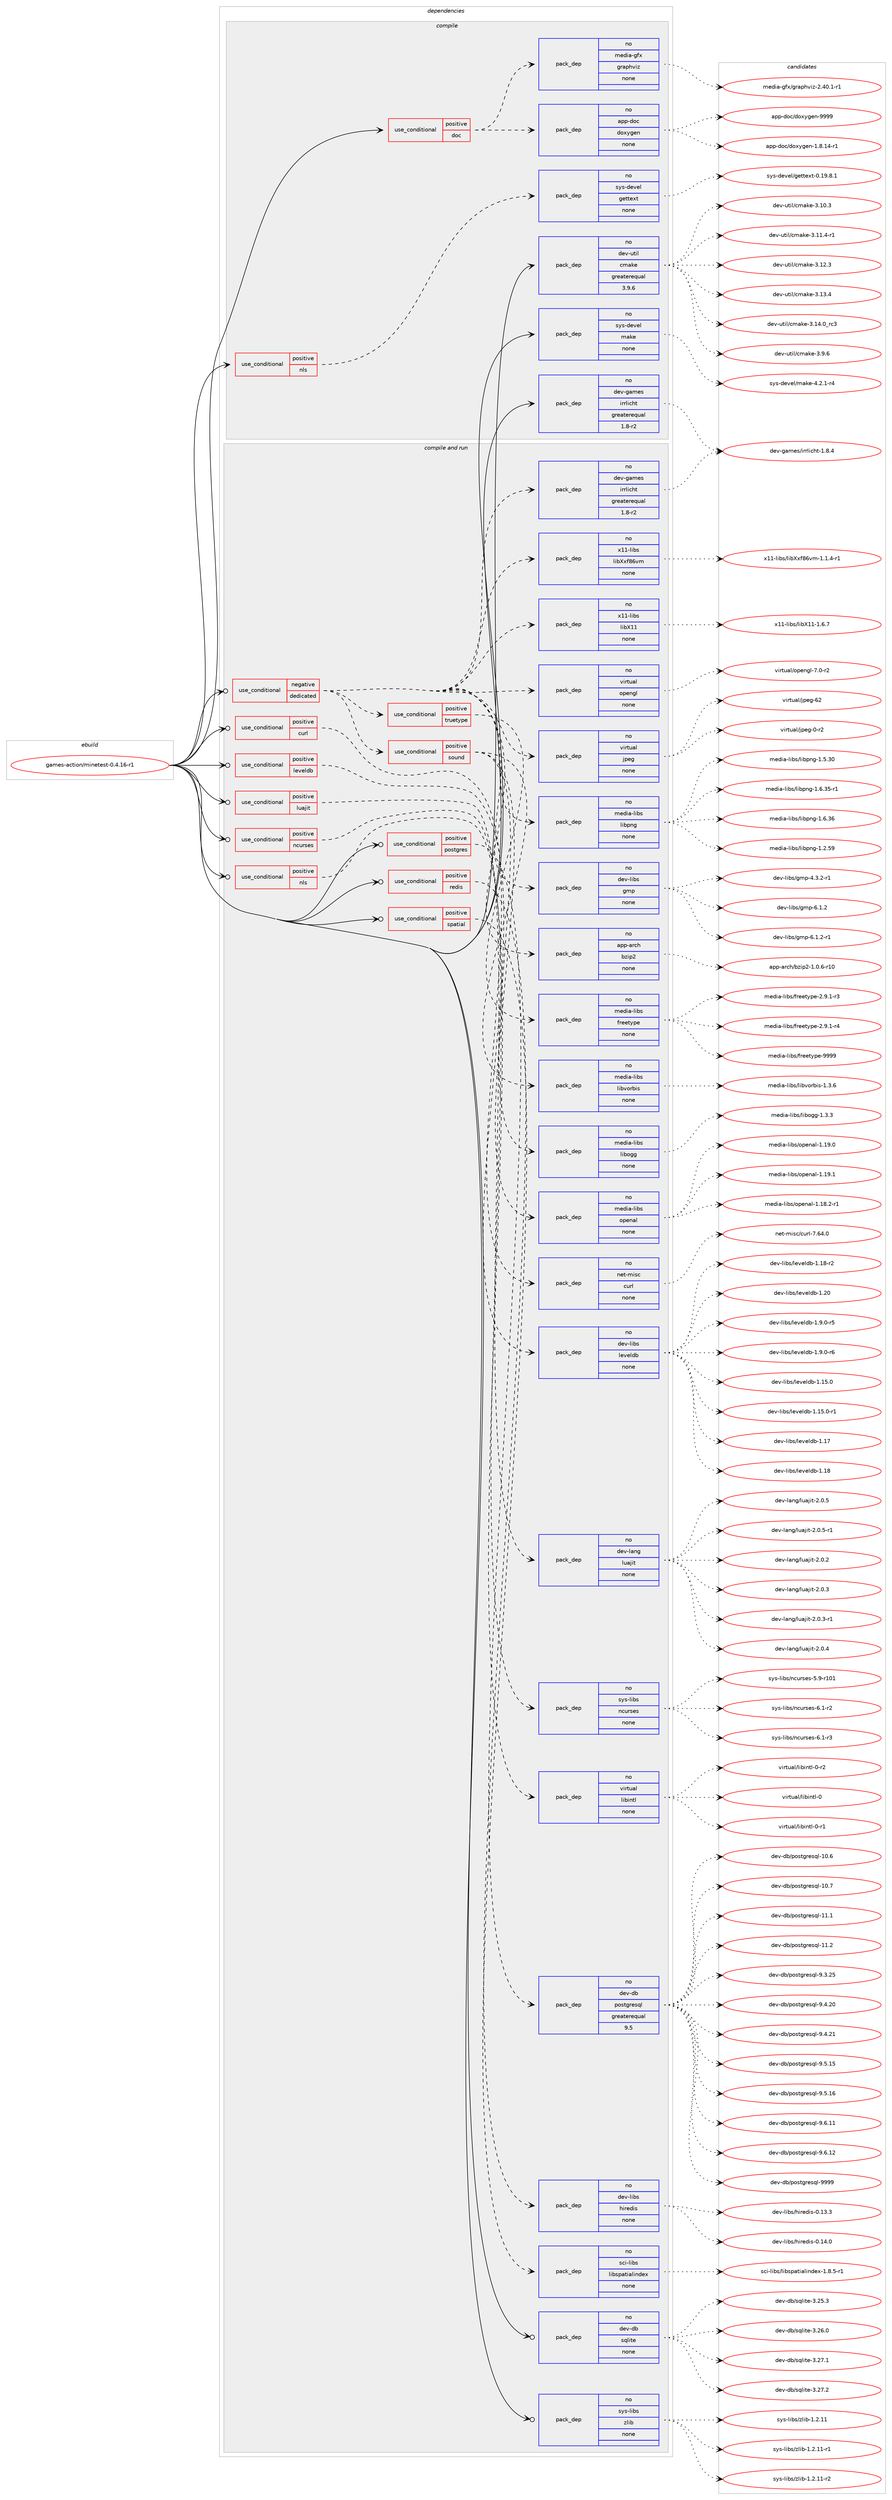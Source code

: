 digraph prolog {

# *************
# Graph options
# *************

newrank=true;
concentrate=true;
compound=true;
graph [rankdir=LR,fontname=Helvetica,fontsize=10,ranksep=1.5];#, ranksep=2.5, nodesep=0.2];
edge  [arrowhead=vee];
node  [fontname=Helvetica,fontsize=10];

# **********
# The ebuild
# **********

subgraph cluster_leftcol {
color=gray;
rank=same;
label=<<i>ebuild</i>>;
id [label="games-action/minetest-0.4.16-r1", color=red, width=4, href="../games-action/minetest-0.4.16-r1.svg"];
}

# ****************
# The dependencies
# ****************

subgraph cluster_midcol {
color=gray;
label=<<i>dependencies</i>>;
subgraph cluster_compile {
fillcolor="#eeeeee";
style=filled;
label=<<i>compile</i>>;
subgraph cond426016 {
dependency1553447 [label=<<TABLE BORDER="0" CELLBORDER="1" CELLSPACING="0" CELLPADDING="4"><TR><TD ROWSPAN="3" CELLPADDING="10">use_conditional</TD></TR><TR><TD>positive</TD></TR><TR><TD>doc</TD></TR></TABLE>>, shape=none, color=red];
subgraph pack1103651 {
dependency1553448 [label=<<TABLE BORDER="0" CELLBORDER="1" CELLSPACING="0" CELLPADDING="4" WIDTH="220"><TR><TD ROWSPAN="6" CELLPADDING="30">pack_dep</TD></TR><TR><TD WIDTH="110">no</TD></TR><TR><TD>app-doc</TD></TR><TR><TD>doxygen</TD></TR><TR><TD>none</TD></TR><TR><TD></TD></TR></TABLE>>, shape=none, color=blue];
}
dependency1553447:e -> dependency1553448:w [weight=20,style="dashed",arrowhead="vee"];
subgraph pack1103652 {
dependency1553449 [label=<<TABLE BORDER="0" CELLBORDER="1" CELLSPACING="0" CELLPADDING="4" WIDTH="220"><TR><TD ROWSPAN="6" CELLPADDING="30">pack_dep</TD></TR><TR><TD WIDTH="110">no</TD></TR><TR><TD>media-gfx</TD></TR><TR><TD>graphviz</TD></TR><TR><TD>none</TD></TR><TR><TD></TD></TR></TABLE>>, shape=none, color=blue];
}
dependency1553447:e -> dependency1553449:w [weight=20,style="dashed",arrowhead="vee"];
}
id:e -> dependency1553447:w [weight=20,style="solid",arrowhead="vee"];
subgraph cond426017 {
dependency1553450 [label=<<TABLE BORDER="0" CELLBORDER="1" CELLSPACING="0" CELLPADDING="4"><TR><TD ROWSPAN="3" CELLPADDING="10">use_conditional</TD></TR><TR><TD>positive</TD></TR><TR><TD>nls</TD></TR></TABLE>>, shape=none, color=red];
subgraph pack1103653 {
dependency1553451 [label=<<TABLE BORDER="0" CELLBORDER="1" CELLSPACING="0" CELLPADDING="4" WIDTH="220"><TR><TD ROWSPAN="6" CELLPADDING="30">pack_dep</TD></TR><TR><TD WIDTH="110">no</TD></TR><TR><TD>sys-devel</TD></TR><TR><TD>gettext</TD></TR><TR><TD>none</TD></TR><TR><TD></TD></TR></TABLE>>, shape=none, color=blue];
}
dependency1553450:e -> dependency1553451:w [weight=20,style="dashed",arrowhead="vee"];
}
id:e -> dependency1553450:w [weight=20,style="solid",arrowhead="vee"];
subgraph pack1103654 {
dependency1553452 [label=<<TABLE BORDER="0" CELLBORDER="1" CELLSPACING="0" CELLPADDING="4" WIDTH="220"><TR><TD ROWSPAN="6" CELLPADDING="30">pack_dep</TD></TR><TR><TD WIDTH="110">no</TD></TR><TR><TD>dev-games</TD></TR><TR><TD>irrlicht</TD></TR><TR><TD>greaterequal</TD></TR><TR><TD>1.8-r2</TD></TR></TABLE>>, shape=none, color=blue];
}
id:e -> dependency1553452:w [weight=20,style="solid",arrowhead="vee"];
subgraph pack1103655 {
dependency1553453 [label=<<TABLE BORDER="0" CELLBORDER="1" CELLSPACING="0" CELLPADDING="4" WIDTH="220"><TR><TD ROWSPAN="6" CELLPADDING="30">pack_dep</TD></TR><TR><TD WIDTH="110">no</TD></TR><TR><TD>dev-util</TD></TR><TR><TD>cmake</TD></TR><TR><TD>greaterequal</TD></TR><TR><TD>3.9.6</TD></TR></TABLE>>, shape=none, color=blue];
}
id:e -> dependency1553453:w [weight=20,style="solid",arrowhead="vee"];
subgraph pack1103656 {
dependency1553454 [label=<<TABLE BORDER="0" CELLBORDER="1" CELLSPACING="0" CELLPADDING="4" WIDTH="220"><TR><TD ROWSPAN="6" CELLPADDING="30">pack_dep</TD></TR><TR><TD WIDTH="110">no</TD></TR><TR><TD>sys-devel</TD></TR><TR><TD>make</TD></TR><TR><TD>none</TD></TR><TR><TD></TD></TR></TABLE>>, shape=none, color=blue];
}
id:e -> dependency1553454:w [weight=20,style="solid",arrowhead="vee"];
}
subgraph cluster_compileandrun {
fillcolor="#eeeeee";
style=filled;
label=<<i>compile and run</i>>;
subgraph cond426018 {
dependency1553455 [label=<<TABLE BORDER="0" CELLBORDER="1" CELLSPACING="0" CELLPADDING="4"><TR><TD ROWSPAN="3" CELLPADDING="10">use_conditional</TD></TR><TR><TD>negative</TD></TR><TR><TD>dedicated</TD></TR></TABLE>>, shape=none, color=red];
subgraph pack1103657 {
dependency1553456 [label=<<TABLE BORDER="0" CELLBORDER="1" CELLSPACING="0" CELLPADDING="4" WIDTH="220"><TR><TD ROWSPAN="6" CELLPADDING="30">pack_dep</TD></TR><TR><TD WIDTH="110">no</TD></TR><TR><TD>app-arch</TD></TR><TR><TD>bzip2</TD></TR><TR><TD>none</TD></TR><TR><TD></TD></TR></TABLE>>, shape=none, color=blue];
}
dependency1553455:e -> dependency1553456:w [weight=20,style="dashed",arrowhead="vee"];
subgraph pack1103658 {
dependency1553457 [label=<<TABLE BORDER="0" CELLBORDER="1" CELLSPACING="0" CELLPADDING="4" WIDTH="220"><TR><TD ROWSPAN="6" CELLPADDING="30">pack_dep</TD></TR><TR><TD WIDTH="110">no</TD></TR><TR><TD>dev-games</TD></TR><TR><TD>irrlicht</TD></TR><TR><TD>greaterequal</TD></TR><TR><TD>1.8-r2</TD></TR></TABLE>>, shape=none, color=blue];
}
dependency1553455:e -> dependency1553457:w [weight=20,style="dashed",arrowhead="vee"];
subgraph pack1103659 {
dependency1553458 [label=<<TABLE BORDER="0" CELLBORDER="1" CELLSPACING="0" CELLPADDING="4" WIDTH="220"><TR><TD ROWSPAN="6" CELLPADDING="30">pack_dep</TD></TR><TR><TD WIDTH="110">no</TD></TR><TR><TD>dev-libs</TD></TR><TR><TD>gmp</TD></TR><TR><TD>none</TD></TR><TR><TD></TD></TR></TABLE>>, shape=none, color=blue];
}
dependency1553455:e -> dependency1553458:w [weight=20,style="dashed",arrowhead="vee"];
subgraph pack1103660 {
dependency1553459 [label=<<TABLE BORDER="0" CELLBORDER="1" CELLSPACING="0" CELLPADDING="4" WIDTH="220"><TR><TD ROWSPAN="6" CELLPADDING="30">pack_dep</TD></TR><TR><TD WIDTH="110">no</TD></TR><TR><TD>media-libs</TD></TR><TR><TD>libpng</TD></TR><TR><TD>none</TD></TR><TR><TD></TD></TR></TABLE>>, shape=none, color=blue];
}
dependency1553455:e -> dependency1553459:w [weight=20,style="dashed",arrowhead="vee"];
subgraph pack1103661 {
dependency1553460 [label=<<TABLE BORDER="0" CELLBORDER="1" CELLSPACING="0" CELLPADDING="4" WIDTH="220"><TR><TD ROWSPAN="6" CELLPADDING="30">pack_dep</TD></TR><TR><TD WIDTH="110">no</TD></TR><TR><TD>virtual</TD></TR><TR><TD>jpeg</TD></TR><TR><TD>none</TD></TR><TR><TD></TD></TR></TABLE>>, shape=none, color=blue];
}
dependency1553455:e -> dependency1553460:w [weight=20,style="dashed",arrowhead="vee"];
subgraph pack1103662 {
dependency1553461 [label=<<TABLE BORDER="0" CELLBORDER="1" CELLSPACING="0" CELLPADDING="4" WIDTH="220"><TR><TD ROWSPAN="6" CELLPADDING="30">pack_dep</TD></TR><TR><TD WIDTH="110">no</TD></TR><TR><TD>virtual</TD></TR><TR><TD>opengl</TD></TR><TR><TD>none</TD></TR><TR><TD></TD></TR></TABLE>>, shape=none, color=blue];
}
dependency1553455:e -> dependency1553461:w [weight=20,style="dashed",arrowhead="vee"];
subgraph pack1103663 {
dependency1553462 [label=<<TABLE BORDER="0" CELLBORDER="1" CELLSPACING="0" CELLPADDING="4" WIDTH="220"><TR><TD ROWSPAN="6" CELLPADDING="30">pack_dep</TD></TR><TR><TD WIDTH="110">no</TD></TR><TR><TD>x11-libs</TD></TR><TR><TD>libX11</TD></TR><TR><TD>none</TD></TR><TR><TD></TD></TR></TABLE>>, shape=none, color=blue];
}
dependency1553455:e -> dependency1553462:w [weight=20,style="dashed",arrowhead="vee"];
subgraph pack1103664 {
dependency1553463 [label=<<TABLE BORDER="0" CELLBORDER="1" CELLSPACING="0" CELLPADDING="4" WIDTH="220"><TR><TD ROWSPAN="6" CELLPADDING="30">pack_dep</TD></TR><TR><TD WIDTH="110">no</TD></TR><TR><TD>x11-libs</TD></TR><TR><TD>libXxf86vm</TD></TR><TR><TD>none</TD></TR><TR><TD></TD></TR></TABLE>>, shape=none, color=blue];
}
dependency1553455:e -> dependency1553463:w [weight=20,style="dashed",arrowhead="vee"];
subgraph cond426019 {
dependency1553464 [label=<<TABLE BORDER="0" CELLBORDER="1" CELLSPACING="0" CELLPADDING="4"><TR><TD ROWSPAN="3" CELLPADDING="10">use_conditional</TD></TR><TR><TD>positive</TD></TR><TR><TD>sound</TD></TR></TABLE>>, shape=none, color=red];
subgraph pack1103665 {
dependency1553465 [label=<<TABLE BORDER="0" CELLBORDER="1" CELLSPACING="0" CELLPADDING="4" WIDTH="220"><TR><TD ROWSPAN="6" CELLPADDING="30">pack_dep</TD></TR><TR><TD WIDTH="110">no</TD></TR><TR><TD>media-libs</TD></TR><TR><TD>libogg</TD></TR><TR><TD>none</TD></TR><TR><TD></TD></TR></TABLE>>, shape=none, color=blue];
}
dependency1553464:e -> dependency1553465:w [weight=20,style="dashed",arrowhead="vee"];
subgraph pack1103666 {
dependency1553466 [label=<<TABLE BORDER="0" CELLBORDER="1" CELLSPACING="0" CELLPADDING="4" WIDTH="220"><TR><TD ROWSPAN="6" CELLPADDING="30">pack_dep</TD></TR><TR><TD WIDTH="110">no</TD></TR><TR><TD>media-libs</TD></TR><TR><TD>libvorbis</TD></TR><TR><TD>none</TD></TR><TR><TD></TD></TR></TABLE>>, shape=none, color=blue];
}
dependency1553464:e -> dependency1553466:w [weight=20,style="dashed",arrowhead="vee"];
subgraph pack1103667 {
dependency1553467 [label=<<TABLE BORDER="0" CELLBORDER="1" CELLSPACING="0" CELLPADDING="4" WIDTH="220"><TR><TD ROWSPAN="6" CELLPADDING="30">pack_dep</TD></TR><TR><TD WIDTH="110">no</TD></TR><TR><TD>media-libs</TD></TR><TR><TD>openal</TD></TR><TR><TD>none</TD></TR><TR><TD></TD></TR></TABLE>>, shape=none, color=blue];
}
dependency1553464:e -> dependency1553467:w [weight=20,style="dashed",arrowhead="vee"];
}
dependency1553455:e -> dependency1553464:w [weight=20,style="dashed",arrowhead="vee"];
subgraph cond426020 {
dependency1553468 [label=<<TABLE BORDER="0" CELLBORDER="1" CELLSPACING="0" CELLPADDING="4"><TR><TD ROWSPAN="3" CELLPADDING="10">use_conditional</TD></TR><TR><TD>positive</TD></TR><TR><TD>truetype</TD></TR></TABLE>>, shape=none, color=red];
subgraph pack1103668 {
dependency1553469 [label=<<TABLE BORDER="0" CELLBORDER="1" CELLSPACING="0" CELLPADDING="4" WIDTH="220"><TR><TD ROWSPAN="6" CELLPADDING="30">pack_dep</TD></TR><TR><TD WIDTH="110">no</TD></TR><TR><TD>media-libs</TD></TR><TR><TD>freetype</TD></TR><TR><TD>none</TD></TR><TR><TD></TD></TR></TABLE>>, shape=none, color=blue];
}
dependency1553468:e -> dependency1553469:w [weight=20,style="dashed",arrowhead="vee"];
}
dependency1553455:e -> dependency1553468:w [weight=20,style="dashed",arrowhead="vee"];
}
id:e -> dependency1553455:w [weight=20,style="solid",arrowhead="odotvee"];
subgraph cond426021 {
dependency1553470 [label=<<TABLE BORDER="0" CELLBORDER="1" CELLSPACING="0" CELLPADDING="4"><TR><TD ROWSPAN="3" CELLPADDING="10">use_conditional</TD></TR><TR><TD>positive</TD></TR><TR><TD>curl</TD></TR></TABLE>>, shape=none, color=red];
subgraph pack1103669 {
dependency1553471 [label=<<TABLE BORDER="0" CELLBORDER="1" CELLSPACING="0" CELLPADDING="4" WIDTH="220"><TR><TD ROWSPAN="6" CELLPADDING="30">pack_dep</TD></TR><TR><TD WIDTH="110">no</TD></TR><TR><TD>net-misc</TD></TR><TR><TD>curl</TD></TR><TR><TD>none</TD></TR><TR><TD></TD></TR></TABLE>>, shape=none, color=blue];
}
dependency1553470:e -> dependency1553471:w [weight=20,style="dashed",arrowhead="vee"];
}
id:e -> dependency1553470:w [weight=20,style="solid",arrowhead="odotvee"];
subgraph cond426022 {
dependency1553472 [label=<<TABLE BORDER="0" CELLBORDER="1" CELLSPACING="0" CELLPADDING="4"><TR><TD ROWSPAN="3" CELLPADDING="10">use_conditional</TD></TR><TR><TD>positive</TD></TR><TR><TD>leveldb</TD></TR></TABLE>>, shape=none, color=red];
subgraph pack1103670 {
dependency1553473 [label=<<TABLE BORDER="0" CELLBORDER="1" CELLSPACING="0" CELLPADDING="4" WIDTH="220"><TR><TD ROWSPAN="6" CELLPADDING="30">pack_dep</TD></TR><TR><TD WIDTH="110">no</TD></TR><TR><TD>dev-libs</TD></TR><TR><TD>leveldb</TD></TR><TR><TD>none</TD></TR><TR><TD></TD></TR></TABLE>>, shape=none, color=blue];
}
dependency1553472:e -> dependency1553473:w [weight=20,style="dashed",arrowhead="vee"];
}
id:e -> dependency1553472:w [weight=20,style="solid",arrowhead="odotvee"];
subgraph cond426023 {
dependency1553474 [label=<<TABLE BORDER="0" CELLBORDER="1" CELLSPACING="0" CELLPADDING="4"><TR><TD ROWSPAN="3" CELLPADDING="10">use_conditional</TD></TR><TR><TD>positive</TD></TR><TR><TD>luajit</TD></TR></TABLE>>, shape=none, color=red];
subgraph pack1103671 {
dependency1553475 [label=<<TABLE BORDER="0" CELLBORDER="1" CELLSPACING="0" CELLPADDING="4" WIDTH="220"><TR><TD ROWSPAN="6" CELLPADDING="30">pack_dep</TD></TR><TR><TD WIDTH="110">no</TD></TR><TR><TD>dev-lang</TD></TR><TR><TD>luajit</TD></TR><TR><TD>none</TD></TR><TR><TD></TD></TR></TABLE>>, shape=none, color=blue];
}
dependency1553474:e -> dependency1553475:w [weight=20,style="dashed",arrowhead="vee"];
}
id:e -> dependency1553474:w [weight=20,style="solid",arrowhead="odotvee"];
subgraph cond426024 {
dependency1553476 [label=<<TABLE BORDER="0" CELLBORDER="1" CELLSPACING="0" CELLPADDING="4"><TR><TD ROWSPAN="3" CELLPADDING="10">use_conditional</TD></TR><TR><TD>positive</TD></TR><TR><TD>ncurses</TD></TR></TABLE>>, shape=none, color=red];
subgraph pack1103672 {
dependency1553477 [label=<<TABLE BORDER="0" CELLBORDER="1" CELLSPACING="0" CELLPADDING="4" WIDTH="220"><TR><TD ROWSPAN="6" CELLPADDING="30">pack_dep</TD></TR><TR><TD WIDTH="110">no</TD></TR><TR><TD>sys-libs</TD></TR><TR><TD>ncurses</TD></TR><TR><TD>none</TD></TR><TR><TD></TD></TR></TABLE>>, shape=none, color=blue];
}
dependency1553476:e -> dependency1553477:w [weight=20,style="dashed",arrowhead="vee"];
}
id:e -> dependency1553476:w [weight=20,style="solid",arrowhead="odotvee"];
subgraph cond426025 {
dependency1553478 [label=<<TABLE BORDER="0" CELLBORDER="1" CELLSPACING="0" CELLPADDING="4"><TR><TD ROWSPAN="3" CELLPADDING="10">use_conditional</TD></TR><TR><TD>positive</TD></TR><TR><TD>nls</TD></TR></TABLE>>, shape=none, color=red];
subgraph pack1103673 {
dependency1553479 [label=<<TABLE BORDER="0" CELLBORDER="1" CELLSPACING="0" CELLPADDING="4" WIDTH="220"><TR><TD ROWSPAN="6" CELLPADDING="30">pack_dep</TD></TR><TR><TD WIDTH="110">no</TD></TR><TR><TD>virtual</TD></TR><TR><TD>libintl</TD></TR><TR><TD>none</TD></TR><TR><TD></TD></TR></TABLE>>, shape=none, color=blue];
}
dependency1553478:e -> dependency1553479:w [weight=20,style="dashed",arrowhead="vee"];
}
id:e -> dependency1553478:w [weight=20,style="solid",arrowhead="odotvee"];
subgraph cond426026 {
dependency1553480 [label=<<TABLE BORDER="0" CELLBORDER="1" CELLSPACING="0" CELLPADDING="4"><TR><TD ROWSPAN="3" CELLPADDING="10">use_conditional</TD></TR><TR><TD>positive</TD></TR><TR><TD>postgres</TD></TR></TABLE>>, shape=none, color=red];
subgraph pack1103674 {
dependency1553481 [label=<<TABLE BORDER="0" CELLBORDER="1" CELLSPACING="0" CELLPADDING="4" WIDTH="220"><TR><TD ROWSPAN="6" CELLPADDING="30">pack_dep</TD></TR><TR><TD WIDTH="110">no</TD></TR><TR><TD>dev-db</TD></TR><TR><TD>postgresql</TD></TR><TR><TD>greaterequal</TD></TR><TR><TD>9.5</TD></TR></TABLE>>, shape=none, color=blue];
}
dependency1553480:e -> dependency1553481:w [weight=20,style="dashed",arrowhead="vee"];
}
id:e -> dependency1553480:w [weight=20,style="solid",arrowhead="odotvee"];
subgraph cond426027 {
dependency1553482 [label=<<TABLE BORDER="0" CELLBORDER="1" CELLSPACING="0" CELLPADDING="4"><TR><TD ROWSPAN="3" CELLPADDING="10">use_conditional</TD></TR><TR><TD>positive</TD></TR><TR><TD>redis</TD></TR></TABLE>>, shape=none, color=red];
subgraph pack1103675 {
dependency1553483 [label=<<TABLE BORDER="0" CELLBORDER="1" CELLSPACING="0" CELLPADDING="4" WIDTH="220"><TR><TD ROWSPAN="6" CELLPADDING="30">pack_dep</TD></TR><TR><TD WIDTH="110">no</TD></TR><TR><TD>dev-libs</TD></TR><TR><TD>hiredis</TD></TR><TR><TD>none</TD></TR><TR><TD></TD></TR></TABLE>>, shape=none, color=blue];
}
dependency1553482:e -> dependency1553483:w [weight=20,style="dashed",arrowhead="vee"];
}
id:e -> dependency1553482:w [weight=20,style="solid",arrowhead="odotvee"];
subgraph cond426028 {
dependency1553484 [label=<<TABLE BORDER="0" CELLBORDER="1" CELLSPACING="0" CELLPADDING="4"><TR><TD ROWSPAN="3" CELLPADDING="10">use_conditional</TD></TR><TR><TD>positive</TD></TR><TR><TD>spatial</TD></TR></TABLE>>, shape=none, color=red];
subgraph pack1103676 {
dependency1553485 [label=<<TABLE BORDER="0" CELLBORDER="1" CELLSPACING="0" CELLPADDING="4" WIDTH="220"><TR><TD ROWSPAN="6" CELLPADDING="30">pack_dep</TD></TR><TR><TD WIDTH="110">no</TD></TR><TR><TD>sci-libs</TD></TR><TR><TD>libspatialindex</TD></TR><TR><TD>none</TD></TR><TR><TD></TD></TR></TABLE>>, shape=none, color=blue];
}
dependency1553484:e -> dependency1553485:w [weight=20,style="dashed",arrowhead="vee"];
}
id:e -> dependency1553484:w [weight=20,style="solid",arrowhead="odotvee"];
subgraph pack1103677 {
dependency1553486 [label=<<TABLE BORDER="0" CELLBORDER="1" CELLSPACING="0" CELLPADDING="4" WIDTH="220"><TR><TD ROWSPAN="6" CELLPADDING="30">pack_dep</TD></TR><TR><TD WIDTH="110">no</TD></TR><TR><TD>dev-db</TD></TR><TR><TD>sqlite</TD></TR><TR><TD>none</TD></TR><TR><TD></TD></TR></TABLE>>, shape=none, color=blue];
}
id:e -> dependency1553486:w [weight=20,style="solid",arrowhead="odotvee"];
subgraph pack1103678 {
dependency1553487 [label=<<TABLE BORDER="0" CELLBORDER="1" CELLSPACING="0" CELLPADDING="4" WIDTH="220"><TR><TD ROWSPAN="6" CELLPADDING="30">pack_dep</TD></TR><TR><TD WIDTH="110">no</TD></TR><TR><TD>sys-libs</TD></TR><TR><TD>zlib</TD></TR><TR><TD>none</TD></TR><TR><TD></TD></TR></TABLE>>, shape=none, color=blue];
}
id:e -> dependency1553487:w [weight=20,style="solid",arrowhead="odotvee"];
}
subgraph cluster_run {
fillcolor="#eeeeee";
style=filled;
label=<<i>run</i>>;
}
}

# **************
# The candidates
# **************

subgraph cluster_choices {
rank=same;
color=gray;
label=<<i>candidates</i>>;

subgraph choice1103651 {
color=black;
nodesep=1;
choice97112112451001119947100111120121103101110454946564649524511449 [label="app-doc/doxygen-1.8.14-r1", color=red, width=4,href="../app-doc/doxygen-1.8.14-r1.svg"];
choice971121124510011199471001111201211031011104557575757 [label="app-doc/doxygen-9999", color=red, width=4,href="../app-doc/doxygen-9999.svg"];
dependency1553448:e -> choice97112112451001119947100111120121103101110454946564649524511449:w [style=dotted,weight="100"];
dependency1553448:e -> choice971121124510011199471001111201211031011104557575757:w [style=dotted,weight="100"];
}
subgraph choice1103652 {
color=black;
nodesep=1;
choice10910110010597451031021204710311497112104118105122455046524846494511449 [label="media-gfx/graphviz-2.40.1-r1", color=red, width=4,href="../media-gfx/graphviz-2.40.1-r1.svg"];
dependency1553449:e -> choice10910110010597451031021204710311497112104118105122455046524846494511449:w [style=dotted,weight="100"];
}
subgraph choice1103653 {
color=black;
nodesep=1;
choice1151211154510010111810110847103101116116101120116454846495746564649 [label="sys-devel/gettext-0.19.8.1", color=red, width=4,href="../sys-devel/gettext-0.19.8.1.svg"];
dependency1553451:e -> choice1151211154510010111810110847103101116116101120116454846495746564649:w [style=dotted,weight="100"];
}
subgraph choice1103654 {
color=black;
nodesep=1;
choice10010111845103971091011154710511411410810599104116454946564652 [label="dev-games/irrlicht-1.8.4", color=red, width=4,href="../dev-games/irrlicht-1.8.4.svg"];
dependency1553452:e -> choice10010111845103971091011154710511411410810599104116454946564652:w [style=dotted,weight="100"];
}
subgraph choice1103655 {
color=black;
nodesep=1;
choice1001011184511711610510847991099710710145514649484651 [label="dev-util/cmake-3.10.3", color=red, width=4,href="../dev-util/cmake-3.10.3.svg"];
choice10010111845117116105108479910997107101455146494946524511449 [label="dev-util/cmake-3.11.4-r1", color=red, width=4,href="../dev-util/cmake-3.11.4-r1.svg"];
choice1001011184511711610510847991099710710145514649504651 [label="dev-util/cmake-3.12.3", color=red, width=4,href="../dev-util/cmake-3.12.3.svg"];
choice1001011184511711610510847991099710710145514649514652 [label="dev-util/cmake-3.13.4", color=red, width=4,href="../dev-util/cmake-3.13.4.svg"];
choice1001011184511711610510847991099710710145514649524648951149951 [label="dev-util/cmake-3.14.0_rc3", color=red, width=4,href="../dev-util/cmake-3.14.0_rc3.svg"];
choice10010111845117116105108479910997107101455146574654 [label="dev-util/cmake-3.9.6", color=red, width=4,href="../dev-util/cmake-3.9.6.svg"];
dependency1553453:e -> choice1001011184511711610510847991099710710145514649484651:w [style=dotted,weight="100"];
dependency1553453:e -> choice10010111845117116105108479910997107101455146494946524511449:w [style=dotted,weight="100"];
dependency1553453:e -> choice1001011184511711610510847991099710710145514649504651:w [style=dotted,weight="100"];
dependency1553453:e -> choice1001011184511711610510847991099710710145514649514652:w [style=dotted,weight="100"];
dependency1553453:e -> choice1001011184511711610510847991099710710145514649524648951149951:w [style=dotted,weight="100"];
dependency1553453:e -> choice10010111845117116105108479910997107101455146574654:w [style=dotted,weight="100"];
}
subgraph choice1103656 {
color=black;
nodesep=1;
choice1151211154510010111810110847109971071014552465046494511452 [label="sys-devel/make-4.2.1-r4", color=red, width=4,href="../sys-devel/make-4.2.1-r4.svg"];
dependency1553454:e -> choice1151211154510010111810110847109971071014552465046494511452:w [style=dotted,weight="100"];
}
subgraph choice1103657 {
color=black;
nodesep=1;
choice97112112459711499104479812210511250454946484654451144948 [label="app-arch/bzip2-1.0.6-r10", color=red, width=4,href="../app-arch/bzip2-1.0.6-r10.svg"];
dependency1553456:e -> choice97112112459711499104479812210511250454946484654451144948:w [style=dotted,weight="100"];
}
subgraph choice1103658 {
color=black;
nodesep=1;
choice10010111845103971091011154710511411410810599104116454946564652 [label="dev-games/irrlicht-1.8.4", color=red, width=4,href="../dev-games/irrlicht-1.8.4.svg"];
dependency1553457:e -> choice10010111845103971091011154710511411410810599104116454946564652:w [style=dotted,weight="100"];
}
subgraph choice1103659 {
color=black;
nodesep=1;
choice1001011184510810598115471031091124552465146504511449 [label="dev-libs/gmp-4.3.2-r1", color=red, width=4,href="../dev-libs/gmp-4.3.2-r1.svg"];
choice100101118451081059811547103109112455446494650 [label="dev-libs/gmp-6.1.2", color=red, width=4,href="../dev-libs/gmp-6.1.2.svg"];
choice1001011184510810598115471031091124554464946504511449 [label="dev-libs/gmp-6.1.2-r1", color=red, width=4,href="../dev-libs/gmp-6.1.2-r1.svg"];
dependency1553458:e -> choice1001011184510810598115471031091124552465146504511449:w [style=dotted,weight="100"];
dependency1553458:e -> choice100101118451081059811547103109112455446494650:w [style=dotted,weight="100"];
dependency1553458:e -> choice1001011184510810598115471031091124554464946504511449:w [style=dotted,weight="100"];
}
subgraph choice1103660 {
color=black;
nodesep=1;
choice109101100105974510810598115471081059811211010345494650465357 [label="media-libs/libpng-1.2.59", color=red, width=4,href="../media-libs/libpng-1.2.59.svg"];
choice109101100105974510810598115471081059811211010345494653465148 [label="media-libs/libpng-1.5.30", color=red, width=4,href="../media-libs/libpng-1.5.30.svg"];
choice1091011001059745108105981154710810598112110103454946544651534511449 [label="media-libs/libpng-1.6.35-r1", color=red, width=4,href="../media-libs/libpng-1.6.35-r1.svg"];
choice109101100105974510810598115471081059811211010345494654465154 [label="media-libs/libpng-1.6.36", color=red, width=4,href="../media-libs/libpng-1.6.36.svg"];
dependency1553459:e -> choice109101100105974510810598115471081059811211010345494650465357:w [style=dotted,weight="100"];
dependency1553459:e -> choice109101100105974510810598115471081059811211010345494653465148:w [style=dotted,weight="100"];
dependency1553459:e -> choice1091011001059745108105981154710810598112110103454946544651534511449:w [style=dotted,weight="100"];
dependency1553459:e -> choice109101100105974510810598115471081059811211010345494654465154:w [style=dotted,weight="100"];
}
subgraph choice1103661 {
color=black;
nodesep=1;
choice118105114116117971084710611210110345484511450 [label="virtual/jpeg-0-r2", color=red, width=4,href="../virtual/jpeg-0-r2.svg"];
choice1181051141161179710847106112101103455450 [label="virtual/jpeg-62", color=red, width=4,href="../virtual/jpeg-62.svg"];
dependency1553460:e -> choice118105114116117971084710611210110345484511450:w [style=dotted,weight="100"];
dependency1553460:e -> choice1181051141161179710847106112101103455450:w [style=dotted,weight="100"];
}
subgraph choice1103662 {
color=black;
nodesep=1;
choice1181051141161179710847111112101110103108455546484511450 [label="virtual/opengl-7.0-r2", color=red, width=4,href="../virtual/opengl-7.0-r2.svg"];
dependency1553461:e -> choice1181051141161179710847111112101110103108455546484511450:w [style=dotted,weight="100"];
}
subgraph choice1103663 {
color=black;
nodesep=1;
choice120494945108105981154710810598884949454946544655 [label="x11-libs/libX11-1.6.7", color=red, width=4,href="../x11-libs/libX11-1.6.7.svg"];
dependency1553462:e -> choice120494945108105981154710810598884949454946544655:w [style=dotted,weight="100"];
}
subgraph choice1103664 {
color=black;
nodesep=1;
choice1204949451081059811547108105988812010256541181094549464946524511449 [label="x11-libs/libXxf86vm-1.1.4-r1", color=red, width=4,href="../x11-libs/libXxf86vm-1.1.4-r1.svg"];
dependency1553463:e -> choice1204949451081059811547108105988812010256541181094549464946524511449:w [style=dotted,weight="100"];
}
subgraph choice1103665 {
color=black;
nodesep=1;
choice1091011001059745108105981154710810598111103103454946514651 [label="media-libs/libogg-1.3.3", color=red, width=4,href="../media-libs/libogg-1.3.3.svg"];
dependency1553465:e -> choice1091011001059745108105981154710810598111103103454946514651:w [style=dotted,weight="100"];
}
subgraph choice1103666 {
color=black;
nodesep=1;
choice109101100105974510810598115471081059811811111498105115454946514654 [label="media-libs/libvorbis-1.3.6", color=red, width=4,href="../media-libs/libvorbis-1.3.6.svg"];
dependency1553466:e -> choice109101100105974510810598115471081059811811111498105115454946514654:w [style=dotted,weight="100"];
}
subgraph choice1103667 {
color=black;
nodesep=1;
choice1091011001059745108105981154711111210111097108454946495646504511449 [label="media-libs/openal-1.18.2-r1", color=red, width=4,href="../media-libs/openal-1.18.2-r1.svg"];
choice109101100105974510810598115471111121011109710845494649574648 [label="media-libs/openal-1.19.0", color=red, width=4,href="../media-libs/openal-1.19.0.svg"];
choice109101100105974510810598115471111121011109710845494649574649 [label="media-libs/openal-1.19.1", color=red, width=4,href="../media-libs/openal-1.19.1.svg"];
dependency1553467:e -> choice1091011001059745108105981154711111210111097108454946495646504511449:w [style=dotted,weight="100"];
dependency1553467:e -> choice109101100105974510810598115471111121011109710845494649574648:w [style=dotted,weight="100"];
dependency1553467:e -> choice109101100105974510810598115471111121011109710845494649574649:w [style=dotted,weight="100"];
}
subgraph choice1103668 {
color=black;
nodesep=1;
choice109101100105974510810598115471021141011011161211121014550465746494511451 [label="media-libs/freetype-2.9.1-r3", color=red, width=4,href="../media-libs/freetype-2.9.1-r3.svg"];
choice109101100105974510810598115471021141011011161211121014550465746494511452 [label="media-libs/freetype-2.9.1-r4", color=red, width=4,href="../media-libs/freetype-2.9.1-r4.svg"];
choice109101100105974510810598115471021141011011161211121014557575757 [label="media-libs/freetype-9999", color=red, width=4,href="../media-libs/freetype-9999.svg"];
dependency1553469:e -> choice109101100105974510810598115471021141011011161211121014550465746494511451:w [style=dotted,weight="100"];
dependency1553469:e -> choice109101100105974510810598115471021141011011161211121014550465746494511452:w [style=dotted,weight="100"];
dependency1553469:e -> choice109101100105974510810598115471021141011011161211121014557575757:w [style=dotted,weight="100"];
}
subgraph choice1103669 {
color=black;
nodesep=1;
choice1101011164510910511599479911711410845554654524648 [label="net-misc/curl-7.64.0", color=red, width=4,href="../net-misc/curl-7.64.0.svg"];
dependency1553471:e -> choice1101011164510910511599479911711410845554654524648:w [style=dotted,weight="100"];
}
subgraph choice1103670 {
color=black;
nodesep=1;
choice1001011184510810598115471081011181011081009845494649534648 [label="dev-libs/leveldb-1.15.0", color=red, width=4,href="../dev-libs/leveldb-1.15.0.svg"];
choice10010111845108105981154710810111810110810098454946495346484511449 [label="dev-libs/leveldb-1.15.0-r1", color=red, width=4,href="../dev-libs/leveldb-1.15.0-r1.svg"];
choice100101118451081059811547108101118101108100984549464955 [label="dev-libs/leveldb-1.17", color=red, width=4,href="../dev-libs/leveldb-1.17.svg"];
choice100101118451081059811547108101118101108100984549464956 [label="dev-libs/leveldb-1.18", color=red, width=4,href="../dev-libs/leveldb-1.18.svg"];
choice1001011184510810598115471081011181011081009845494649564511450 [label="dev-libs/leveldb-1.18-r2", color=red, width=4,href="../dev-libs/leveldb-1.18-r2.svg"];
choice100101118451081059811547108101118101108100984549465048 [label="dev-libs/leveldb-1.20", color=red, width=4,href="../dev-libs/leveldb-1.20.svg"];
choice100101118451081059811547108101118101108100984549465746484511453 [label="dev-libs/leveldb-1.9.0-r5", color=red, width=4,href="../dev-libs/leveldb-1.9.0-r5.svg"];
choice100101118451081059811547108101118101108100984549465746484511454 [label="dev-libs/leveldb-1.9.0-r6", color=red, width=4,href="../dev-libs/leveldb-1.9.0-r6.svg"];
dependency1553473:e -> choice1001011184510810598115471081011181011081009845494649534648:w [style=dotted,weight="100"];
dependency1553473:e -> choice10010111845108105981154710810111810110810098454946495346484511449:w [style=dotted,weight="100"];
dependency1553473:e -> choice100101118451081059811547108101118101108100984549464955:w [style=dotted,weight="100"];
dependency1553473:e -> choice100101118451081059811547108101118101108100984549464956:w [style=dotted,weight="100"];
dependency1553473:e -> choice1001011184510810598115471081011181011081009845494649564511450:w [style=dotted,weight="100"];
dependency1553473:e -> choice100101118451081059811547108101118101108100984549465048:w [style=dotted,weight="100"];
dependency1553473:e -> choice100101118451081059811547108101118101108100984549465746484511453:w [style=dotted,weight="100"];
dependency1553473:e -> choice100101118451081059811547108101118101108100984549465746484511454:w [style=dotted,weight="100"];
}
subgraph choice1103671 {
color=black;
nodesep=1;
choice10010111845108971101034710811797106105116455046484650 [label="dev-lang/luajit-2.0.2", color=red, width=4,href="../dev-lang/luajit-2.0.2.svg"];
choice10010111845108971101034710811797106105116455046484651 [label="dev-lang/luajit-2.0.3", color=red, width=4,href="../dev-lang/luajit-2.0.3.svg"];
choice100101118451089711010347108117971061051164550464846514511449 [label="dev-lang/luajit-2.0.3-r1", color=red, width=4,href="../dev-lang/luajit-2.0.3-r1.svg"];
choice10010111845108971101034710811797106105116455046484652 [label="dev-lang/luajit-2.0.4", color=red, width=4,href="../dev-lang/luajit-2.0.4.svg"];
choice10010111845108971101034710811797106105116455046484653 [label="dev-lang/luajit-2.0.5", color=red, width=4,href="../dev-lang/luajit-2.0.5.svg"];
choice100101118451089711010347108117971061051164550464846534511449 [label="dev-lang/luajit-2.0.5-r1", color=red, width=4,href="../dev-lang/luajit-2.0.5-r1.svg"];
dependency1553475:e -> choice10010111845108971101034710811797106105116455046484650:w [style=dotted,weight="100"];
dependency1553475:e -> choice10010111845108971101034710811797106105116455046484651:w [style=dotted,weight="100"];
dependency1553475:e -> choice100101118451089711010347108117971061051164550464846514511449:w [style=dotted,weight="100"];
dependency1553475:e -> choice10010111845108971101034710811797106105116455046484652:w [style=dotted,weight="100"];
dependency1553475:e -> choice10010111845108971101034710811797106105116455046484653:w [style=dotted,weight="100"];
dependency1553475:e -> choice100101118451089711010347108117971061051164550464846534511449:w [style=dotted,weight="100"];
}
subgraph choice1103672 {
color=black;
nodesep=1;
choice115121115451081059811547110991171141151011154553465745114494849 [label="sys-libs/ncurses-5.9-r101", color=red, width=4,href="../sys-libs/ncurses-5.9-r101.svg"];
choice11512111545108105981154711099117114115101115455446494511450 [label="sys-libs/ncurses-6.1-r2", color=red, width=4,href="../sys-libs/ncurses-6.1-r2.svg"];
choice11512111545108105981154711099117114115101115455446494511451 [label="sys-libs/ncurses-6.1-r3", color=red, width=4,href="../sys-libs/ncurses-6.1-r3.svg"];
dependency1553477:e -> choice115121115451081059811547110991171141151011154553465745114494849:w [style=dotted,weight="100"];
dependency1553477:e -> choice11512111545108105981154711099117114115101115455446494511450:w [style=dotted,weight="100"];
dependency1553477:e -> choice11512111545108105981154711099117114115101115455446494511451:w [style=dotted,weight="100"];
}
subgraph choice1103673 {
color=black;
nodesep=1;
choice1181051141161179710847108105981051101161084548 [label="virtual/libintl-0", color=red, width=4,href="../virtual/libintl-0.svg"];
choice11810511411611797108471081059810511011610845484511449 [label="virtual/libintl-0-r1", color=red, width=4,href="../virtual/libintl-0-r1.svg"];
choice11810511411611797108471081059810511011610845484511450 [label="virtual/libintl-0-r2", color=red, width=4,href="../virtual/libintl-0-r2.svg"];
dependency1553479:e -> choice1181051141161179710847108105981051101161084548:w [style=dotted,weight="100"];
dependency1553479:e -> choice11810511411611797108471081059810511011610845484511449:w [style=dotted,weight="100"];
dependency1553479:e -> choice11810511411611797108471081059810511011610845484511450:w [style=dotted,weight="100"];
}
subgraph choice1103674 {
color=black;
nodesep=1;
choice1001011184510098471121111151161031141011151131084549484654 [label="dev-db/postgresql-10.6", color=red, width=4,href="../dev-db/postgresql-10.6.svg"];
choice1001011184510098471121111151161031141011151131084549484655 [label="dev-db/postgresql-10.7", color=red, width=4,href="../dev-db/postgresql-10.7.svg"];
choice1001011184510098471121111151161031141011151131084549494649 [label="dev-db/postgresql-11.1", color=red, width=4,href="../dev-db/postgresql-11.1.svg"];
choice1001011184510098471121111151161031141011151131084549494650 [label="dev-db/postgresql-11.2", color=red, width=4,href="../dev-db/postgresql-11.2.svg"];
choice10010111845100984711211111511610311410111511310845574651465053 [label="dev-db/postgresql-9.3.25", color=red, width=4,href="../dev-db/postgresql-9.3.25.svg"];
choice10010111845100984711211111511610311410111511310845574652465048 [label="dev-db/postgresql-9.4.20", color=red, width=4,href="../dev-db/postgresql-9.4.20.svg"];
choice10010111845100984711211111511610311410111511310845574652465049 [label="dev-db/postgresql-9.4.21", color=red, width=4,href="../dev-db/postgresql-9.4.21.svg"];
choice10010111845100984711211111511610311410111511310845574653464953 [label="dev-db/postgresql-9.5.15", color=red, width=4,href="../dev-db/postgresql-9.5.15.svg"];
choice10010111845100984711211111511610311410111511310845574653464954 [label="dev-db/postgresql-9.5.16", color=red, width=4,href="../dev-db/postgresql-9.5.16.svg"];
choice10010111845100984711211111511610311410111511310845574654464949 [label="dev-db/postgresql-9.6.11", color=red, width=4,href="../dev-db/postgresql-9.6.11.svg"];
choice10010111845100984711211111511610311410111511310845574654464950 [label="dev-db/postgresql-9.6.12", color=red, width=4,href="../dev-db/postgresql-9.6.12.svg"];
choice1001011184510098471121111151161031141011151131084557575757 [label="dev-db/postgresql-9999", color=red, width=4,href="../dev-db/postgresql-9999.svg"];
dependency1553481:e -> choice1001011184510098471121111151161031141011151131084549484654:w [style=dotted,weight="100"];
dependency1553481:e -> choice1001011184510098471121111151161031141011151131084549484655:w [style=dotted,weight="100"];
dependency1553481:e -> choice1001011184510098471121111151161031141011151131084549494649:w [style=dotted,weight="100"];
dependency1553481:e -> choice1001011184510098471121111151161031141011151131084549494650:w [style=dotted,weight="100"];
dependency1553481:e -> choice10010111845100984711211111511610311410111511310845574651465053:w [style=dotted,weight="100"];
dependency1553481:e -> choice10010111845100984711211111511610311410111511310845574652465048:w [style=dotted,weight="100"];
dependency1553481:e -> choice10010111845100984711211111511610311410111511310845574652465049:w [style=dotted,weight="100"];
dependency1553481:e -> choice10010111845100984711211111511610311410111511310845574653464953:w [style=dotted,weight="100"];
dependency1553481:e -> choice10010111845100984711211111511610311410111511310845574653464954:w [style=dotted,weight="100"];
dependency1553481:e -> choice10010111845100984711211111511610311410111511310845574654464949:w [style=dotted,weight="100"];
dependency1553481:e -> choice10010111845100984711211111511610311410111511310845574654464950:w [style=dotted,weight="100"];
dependency1553481:e -> choice1001011184510098471121111151161031141011151131084557575757:w [style=dotted,weight="100"];
}
subgraph choice1103675 {
color=black;
nodesep=1;
choice10010111845108105981154710410511410110010511545484649514651 [label="dev-libs/hiredis-0.13.3", color=red, width=4,href="../dev-libs/hiredis-0.13.3.svg"];
choice10010111845108105981154710410511410110010511545484649524648 [label="dev-libs/hiredis-0.14.0", color=red, width=4,href="../dev-libs/hiredis-0.14.0.svg"];
dependency1553483:e -> choice10010111845108105981154710410511410110010511545484649514651:w [style=dotted,weight="100"];
dependency1553483:e -> choice10010111845108105981154710410511410110010511545484649524648:w [style=dotted,weight="100"];
}
subgraph choice1103676 {
color=black;
nodesep=1;
choice115991054510810598115471081059811511297116105971081051101001011204549465646534511449 [label="sci-libs/libspatialindex-1.8.5-r1", color=red, width=4,href="../sci-libs/libspatialindex-1.8.5-r1.svg"];
dependency1553485:e -> choice115991054510810598115471081059811511297116105971081051101001011204549465646534511449:w [style=dotted,weight="100"];
}
subgraph choice1103677 {
color=black;
nodesep=1;
choice10010111845100984711511310810511610145514650534651 [label="dev-db/sqlite-3.25.3", color=red, width=4,href="../dev-db/sqlite-3.25.3.svg"];
choice10010111845100984711511310810511610145514650544648 [label="dev-db/sqlite-3.26.0", color=red, width=4,href="../dev-db/sqlite-3.26.0.svg"];
choice10010111845100984711511310810511610145514650554649 [label="dev-db/sqlite-3.27.1", color=red, width=4,href="../dev-db/sqlite-3.27.1.svg"];
choice10010111845100984711511310810511610145514650554650 [label="dev-db/sqlite-3.27.2", color=red, width=4,href="../dev-db/sqlite-3.27.2.svg"];
dependency1553486:e -> choice10010111845100984711511310810511610145514650534651:w [style=dotted,weight="100"];
dependency1553486:e -> choice10010111845100984711511310810511610145514650544648:w [style=dotted,weight="100"];
dependency1553486:e -> choice10010111845100984711511310810511610145514650554649:w [style=dotted,weight="100"];
dependency1553486:e -> choice10010111845100984711511310810511610145514650554650:w [style=dotted,weight="100"];
}
subgraph choice1103678 {
color=black;
nodesep=1;
choice1151211154510810598115471221081059845494650464949 [label="sys-libs/zlib-1.2.11", color=red, width=4,href="../sys-libs/zlib-1.2.11.svg"];
choice11512111545108105981154712210810598454946504649494511449 [label="sys-libs/zlib-1.2.11-r1", color=red, width=4,href="../sys-libs/zlib-1.2.11-r1.svg"];
choice11512111545108105981154712210810598454946504649494511450 [label="sys-libs/zlib-1.2.11-r2", color=red, width=4,href="../sys-libs/zlib-1.2.11-r2.svg"];
dependency1553487:e -> choice1151211154510810598115471221081059845494650464949:w [style=dotted,weight="100"];
dependency1553487:e -> choice11512111545108105981154712210810598454946504649494511449:w [style=dotted,weight="100"];
dependency1553487:e -> choice11512111545108105981154712210810598454946504649494511450:w [style=dotted,weight="100"];
}
}

}

